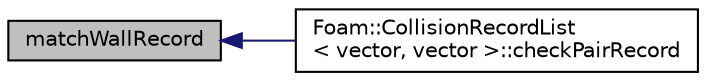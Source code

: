 digraph "matchWallRecord"
{
  bgcolor="transparent";
  edge [fontname="Helvetica",fontsize="10",labelfontname="Helvetica",labelfontsize="10"];
  node [fontname="Helvetica",fontsize="10",shape=record];
  rankdir="LR";
  Node34 [label="matchWallRecord",height=0.2,width=0.4,color="black", fillcolor="grey75", style="filled", fontcolor="black"];
  Node34 -> Node35 [dir="back",color="midnightblue",fontsize="10",style="solid",fontname="Helvetica"];
  Node35 [label="Foam::CollisionRecordList\l\< vector, vector \>::checkPairRecord",height=0.2,width=0.4,color="black",URL="$a24993.html#a58f878add16fc44f1ee24fcb1650f003",tooltip="Enquire if the specified record exists without modifying. "];
}
